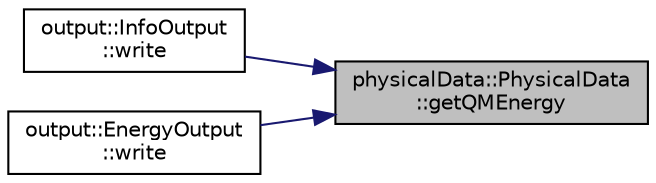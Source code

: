 digraph "physicalData::PhysicalData::getQMEnergy"
{
 // LATEX_PDF_SIZE
  edge [fontname="Helvetica",fontsize="10",labelfontname="Helvetica",labelfontsize="10"];
  node [fontname="Helvetica",fontsize="10",shape=record];
  rankdir="RL";
  Node1 [label="physicalData::PhysicalData\l::getQMEnergy",height=0.2,width=0.4,color="black", fillcolor="grey75", style="filled", fontcolor="black",tooltip=" "];
  Node1 -> Node2 [dir="back",color="midnightblue",fontsize="10",style="solid",fontname="Helvetica"];
  Node2 [label="output::InfoOutput\l::write",height=0.2,width=0.4,color="black", fillcolor="white", style="filled",URL="$classoutput_1_1InfoOutput.html#ab71d35dfe2edd77dadb667634023e831",tooltip="write info file"];
  Node1 -> Node3 [dir="back",color="midnightblue",fontsize="10",style="solid",fontname="Helvetica"];
  Node3 [label="output::EnergyOutput\l::write",height=0.2,width=0.4,color="black", fillcolor="white", style="filled",URL="$classoutput_1_1EnergyOutput.html#acb814606245152a99331c429e62da1b1",tooltip="Write the energy output."];
}
